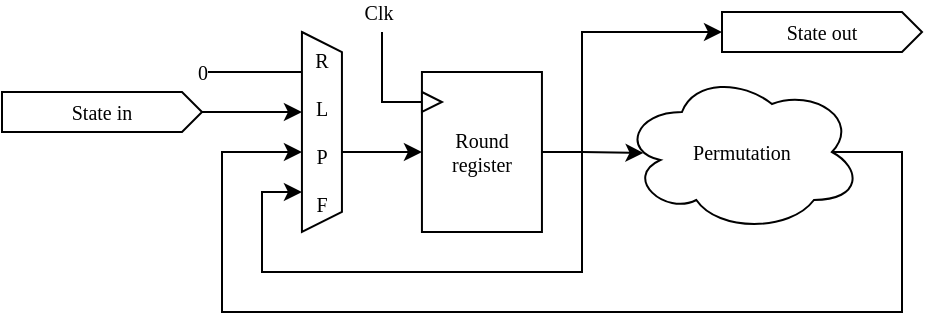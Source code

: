 <mxfile version="18.0.3" type="github">
  <diagram id="lqqCyAyABIYfCgZRhh3_" name="Page-1">
    <mxGraphModel dx="593" dy="288" grid="1" gridSize="10" guides="1" tooltips="1" connect="1" arrows="1" fold="1" page="1" pageScale="1" pageWidth="850" pageHeight="1100" math="1" shadow="0">
      <root>
        <mxCell id="0" />
        <mxCell id="1" parent="0" />
        <mxCell id="Z0_xApDfof190iiZYFw1-3" value="" style="group;fontFamily=Lucida Console;fontSize=10;" vertex="1" connectable="0" parent="1">
          <mxGeometry x="309.97" y="140" width="60" height="80" as="geometry" />
        </mxCell>
        <mxCell id="Z0_xApDfof190iiZYFw1-1" value="Round register" style="rounded=0;whiteSpace=wrap;html=1;fontFamily=Lucida Console;fontSize=10;" vertex="1" parent="Z0_xApDfof190iiZYFw1-3">
          <mxGeometry width="60" height="80" as="geometry" />
        </mxCell>
        <mxCell id="Z0_xApDfof190iiZYFw1-2" value="" style="triangle;whiteSpace=wrap;html=1;aspect=fixed;fontFamily=Lucida Console;fontSize=10;" vertex="1" parent="Z0_xApDfof190iiZYFw1-3">
          <mxGeometry y="10" width="10" height="10" as="geometry" />
        </mxCell>
        <mxCell id="Z0_xApDfof190iiZYFw1-15" style="edgeStyle=orthogonalEdgeStyle;rounded=0;orthogonalLoop=1;jettySize=auto;html=1;fontFamily=Lucida Console;fontSize=10;fontColor=default;" edge="1" parent="1" source="Z0_xApDfof190iiZYFw1-5" target="Z0_xApDfof190iiZYFw1-1">
          <mxGeometry relative="1" as="geometry">
            <Array as="points">
              <mxPoint x="280" y="180" />
              <mxPoint x="280" y="180" />
            </Array>
          </mxGeometry>
        </mxCell>
        <mxCell id="Z0_xApDfof190iiZYFw1-5" value="&lt;p style=&quot;line-height: 1;&quot;&gt;&lt;/p&gt;&lt;div style=&quot;line-height: 1.2;&quot;&gt;&lt;font style=&quot;font-size: 10px;&quot;&gt;R&lt;/font&gt;&lt;/div&gt;&lt;div style=&quot;line-height: 1.2;&quot;&gt;&lt;font style=&quot;font-size: 10px; line-height: 0.9;&quot;&gt;&lt;br&gt;&lt;/font&gt;&lt;/div&gt;&lt;div style=&quot;&quot;&gt;&lt;font style=&quot;font-size: 10px;&quot;&gt;L&lt;/font&gt;&lt;/div&gt;&lt;div style=&quot;&quot;&gt;&lt;font style=&quot;font-size: 10px;&quot;&gt;&lt;br&gt;&lt;/font&gt;&lt;/div&gt;&lt;div style=&quot;&quot;&gt;&lt;font style=&quot;font-size: 10px;&quot;&gt;P&lt;/font&gt;&lt;/div&gt;&lt;div style=&quot;&quot;&gt;&lt;font style=&quot;font-size: 10px; line-height: 0.8;&quot;&gt;&lt;br&gt;&lt;/font&gt;&lt;/div&gt;&lt;div style=&quot;&quot;&gt;&lt;font style=&quot;font-size: 10px;&quot;&gt;F&lt;br&gt;&lt;/font&gt;&lt;/div&gt;&lt;p style=&quot;&quot;&gt;&lt;/p&gt;" style="shape=trapezoid;perimeter=trapezoidPerimeter;whiteSpace=wrap;html=1;fixedSize=1;rounded=0;fontFamily=Lucida Console;fontSize=10;fontColor=default;strokeColor=default;fillColor=default;size=10;direction=south;" vertex="1" parent="1">
          <mxGeometry x="249.97" y="120" width="20" height="100" as="geometry" />
        </mxCell>
        <mxCell id="Z0_xApDfof190iiZYFw1-24" style="edgeStyle=orthogonalEdgeStyle;rounded=0;orthogonalLoop=1;jettySize=auto;html=1;fontFamily=Lucida Console;fontSize=10;fontColor=default;endArrow=classic;endFill=1;exitX=0.875;exitY=0.5;exitDx=0;exitDy=0;exitPerimeter=0;" edge="1" parent="1" source="Z0_xApDfof190iiZYFw1-19" target="Z0_xApDfof190iiZYFw1-5">
          <mxGeometry relative="1" as="geometry">
            <Array as="points">
              <mxPoint x="550" y="180" />
              <mxPoint x="550" y="260" />
              <mxPoint x="210" y="260" />
              <mxPoint x="210" y="180" />
            </Array>
          </mxGeometry>
        </mxCell>
        <mxCell id="Z0_xApDfof190iiZYFw1-19" value="Permutation" style="ellipse;shape=cloud;whiteSpace=wrap;html=1;rounded=0;fontFamily=Lucida Console;fontSize=10;fontColor=default;strokeColor=default;fillColor=default;" vertex="1" parent="1">
          <mxGeometry x="409.97" y="140" width="120" height="80" as="geometry" />
        </mxCell>
        <mxCell id="Z0_xApDfof190iiZYFw1-23" style="edgeStyle=orthogonalEdgeStyle;rounded=0;orthogonalLoop=1;jettySize=auto;html=1;fontFamily=Lucida Console;fontSize=10;fontColor=default;endArrow=classic;endFill=1;entryX=0.09;entryY=0.506;entryDx=0;entryDy=0;entryPerimeter=0;" edge="1" parent="1" source="Z0_xApDfof190iiZYFw1-1" target="Z0_xApDfof190iiZYFw1-19">
          <mxGeometry relative="1" as="geometry" />
        </mxCell>
        <mxCell id="Z0_xApDfof190iiZYFw1-31" value="" style="endArrow=classic;html=1;rounded=0;fontFamily=Lucida Console;fontSize=10;fontColor=default;edgeStyle=orthogonalEdgeStyle;" edge="1" parent="1" target="Z0_xApDfof190iiZYFw1-35">
          <mxGeometry width="50" height="50" relative="1" as="geometry">
            <mxPoint x="380" y="180" as="sourcePoint" />
            <mxPoint x="420" y="80" as="targetPoint" />
            <Array as="points">
              <mxPoint x="390" y="180" />
              <mxPoint x="390" y="120" />
            </Array>
          </mxGeometry>
        </mxCell>
        <mxCell id="Z0_xApDfof190iiZYFw1-35" value="State out" style="shape=offPageConnector;whiteSpace=wrap;html=1;rounded=0;fontFamily=Lucida Console;fontSize=10;fontColor=default;strokeColor=default;fillColor=default;direction=north;size=0.1;" vertex="1" parent="1">
          <mxGeometry x="460" y="110" width="100" height="20" as="geometry" />
        </mxCell>
        <mxCell id="Z0_xApDfof190iiZYFw1-40" value="" style="endArrow=none;html=1;rounded=0;fontFamily=Lucida Console;fontSize=10;fontColor=default;exitX=0;exitY=0.5;exitDx=0;exitDy=0;edgeStyle=orthogonalEdgeStyle;" edge="1" parent="1" source="Z0_xApDfof190iiZYFw1-2">
          <mxGeometry width="50" height="50" relative="1" as="geometry">
            <mxPoint x="259.97" y="130" as="sourcePoint" />
            <mxPoint x="290" y="120" as="targetPoint" />
            <Array as="points">
              <mxPoint x="290" y="155" />
              <mxPoint x="290" y="120" />
            </Array>
          </mxGeometry>
        </mxCell>
        <mxCell id="Z0_xApDfof190iiZYFw1-41" value="Clk" style="edgeLabel;html=1;align=center;verticalAlign=middle;resizable=0;points=[];fontSize=10;fontFamily=Lucida Console;fontColor=default;" vertex="1" connectable="0" parent="Z0_xApDfof190iiZYFw1-40">
          <mxGeometry x="0.671" y="2" relative="1" as="geometry">
            <mxPoint y="-19" as="offset" />
          </mxGeometry>
        </mxCell>
        <mxCell id="Z0_xApDfof190iiZYFw1-43" style="edgeStyle=orthogonalEdgeStyle;rounded=0;orthogonalLoop=1;jettySize=auto;html=1;fontFamily=Lucida Console;fontSize=10;fontColor=default;endArrow=classic;endFill=1;exitX=0.5;exitY=1;exitDx=0;exitDy=0;" edge="1" parent="1" source="Z0_xApDfof190iiZYFw1-42" target="Z0_xApDfof190iiZYFw1-5">
          <mxGeometry relative="1" as="geometry">
            <Array as="points">
              <mxPoint x="190" y="160" />
              <mxPoint x="190" y="160" />
            </Array>
          </mxGeometry>
        </mxCell>
        <mxCell id="Z0_xApDfof190iiZYFw1-42" value="State in" style="shape=offPageConnector;whiteSpace=wrap;html=1;rounded=0;fontFamily=Lucida Console;fontSize=10;fontColor=default;strokeColor=default;fillColor=default;direction=north;size=0.1;" vertex="1" parent="1">
          <mxGeometry x="100.0" y="150" width="100" height="20" as="geometry" />
        </mxCell>
        <mxCell id="Z0_xApDfof190iiZYFw1-44" style="edgeStyle=orthogonalEdgeStyle;rounded=0;orthogonalLoop=1;jettySize=auto;html=1;fontFamily=Lucida Console;fontSize=10;fontColor=default;endArrow=classic;endFill=1;" edge="1" parent="1" source="Z0_xApDfof190iiZYFw1-1" target="Z0_xApDfof190iiZYFw1-5">
          <mxGeometry relative="1" as="geometry">
            <Array as="points">
              <mxPoint x="390" y="180" />
              <mxPoint x="390" y="240" />
              <mxPoint x="230" y="240" />
              <mxPoint x="230" y="200" />
            </Array>
          </mxGeometry>
        </mxCell>
        <mxCell id="Z0_xApDfof190iiZYFw1-46" value="" style="shape=image;html=1;verticalAlign=top;verticalLabelPosition=bottom;labelBackgroundColor=#ffffff;imageAspect=0;aspect=fixed;image=https://cdn4.iconfinder.com/data/icons/essential-app-2/16/record-round-circle-dot-128.png;rounded=0;fontFamily=Lucida Console;fontSize=10;fontColor=default;strokeColor=default;fillColor=default;" vertex="1" parent="1">
          <mxGeometry x="387" y="177" width="6" height="6" as="geometry" />
        </mxCell>
        <mxCell id="Z0_xApDfof190iiZYFw1-53" value="" style="endArrow=none;html=1;rounded=0;fontFamily=Lucida Console;fontSize=10;fontColor=default;edgeStyle=orthogonalEdgeStyle;" edge="1" parent="1" target="Z0_xApDfof190iiZYFw1-5">
          <mxGeometry width="50" height="50" relative="1" as="geometry">
            <mxPoint x="200" y="140" as="sourcePoint" />
            <mxPoint x="175" y="60" as="targetPoint" />
            <Array as="points">
              <mxPoint x="200" y="140" />
            </Array>
          </mxGeometry>
        </mxCell>
        <mxCell id="Z0_xApDfof190iiZYFw1-54" value="0" style="edgeLabel;html=1;align=center;verticalAlign=middle;resizable=0;points=[];fontSize=10;fontFamily=Lucida Console;fontColor=default;" vertex="1" connectable="0" parent="Z0_xApDfof190iiZYFw1-53">
          <mxGeometry x="-0.206" y="-1" relative="1" as="geometry">
            <mxPoint x="-20" y="-1" as="offset" />
          </mxGeometry>
        </mxCell>
      </root>
    </mxGraphModel>
  </diagram>
</mxfile>
